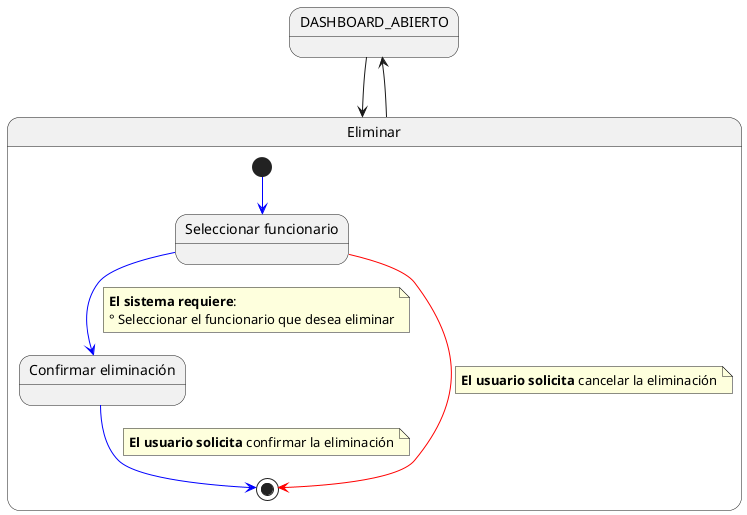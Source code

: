 @startuml EliminarFuncionario
state "DASHBOARD_ABIERTO" as DASHBOARD_ABIERTO

DASHBOARD_ABIERTO --> Eliminar
Eliminar --> DASHBOARD_ABIERTO

state Eliminar {
  [*] -[#blue]-> seleccionarFuncionarioEliminar
  state "Seleccionar funcionario" as seleccionarFuncionarioEliminar
  seleccionarFuncionarioEliminar -[#blue]-> confirmarEliminacionFuncionario
  note on link
    **El sistema requiere**:
    ° Seleccionar el funcionario que desea eliminar
  end note

  state "Confirmar eliminación" as confirmarEliminacionFuncionario
  confirmarEliminacionFuncionario -[#blue]-> [*]
  note on link: **El usuario solicita** confirmar la eliminación

  seleccionarFuncionarioEliminar -[#red]-> [*]
  note on link: **El usuario solicita** cancelar la eliminación
}
@enduml

